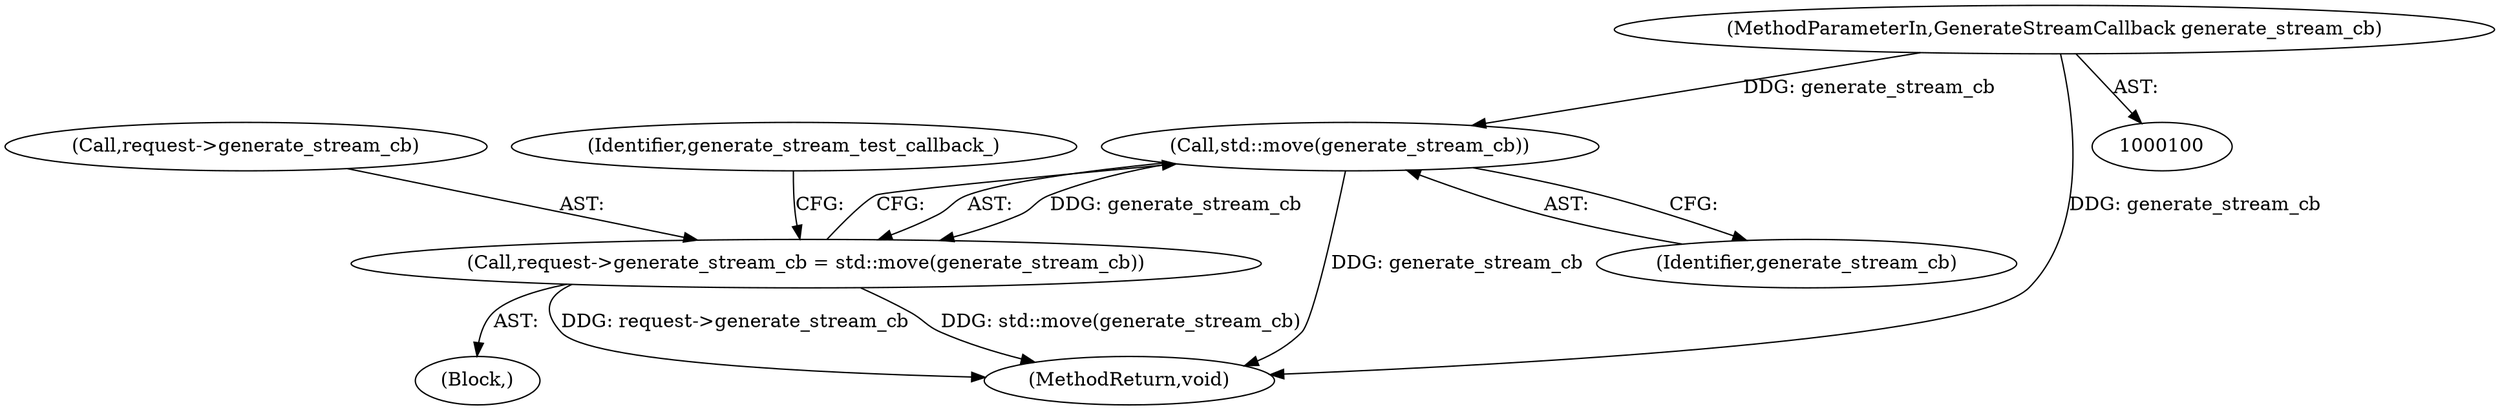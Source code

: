digraph "0_Chrome_971548cdca2d4c0a6fedd3db0c94372c2a27eac3_13@API" {
"1000138" [label="(Call,std::move(generate_stream_cb))"];
"1000108" [label="(MethodParameterIn,GenerateStreamCallback generate_stream_cb)"];
"1000134" [label="(Call,request->generate_stream_cb = std::move(generate_stream_cb))"];
"1000135" [label="(Call,request->generate_stream_cb)"];
"1000134" [label="(Call,request->generate_stream_cb = std::move(generate_stream_cb))"];
"1000141" [label="(Identifier,generate_stream_test_callback_)"];
"1000138" [label="(Call,std::move(generate_stream_cb))"];
"1000111" [label="(Block,)"];
"1000108" [label="(MethodParameterIn,GenerateStreamCallback generate_stream_cb)"];
"1000158" [label="(MethodReturn,void)"];
"1000139" [label="(Identifier,generate_stream_cb)"];
"1000138" -> "1000134"  [label="AST: "];
"1000138" -> "1000139"  [label="CFG: "];
"1000139" -> "1000138"  [label="AST: "];
"1000134" -> "1000138"  [label="CFG: "];
"1000138" -> "1000158"  [label="DDG: generate_stream_cb"];
"1000138" -> "1000134"  [label="DDG: generate_stream_cb"];
"1000108" -> "1000138"  [label="DDG: generate_stream_cb"];
"1000108" -> "1000100"  [label="AST: "];
"1000108" -> "1000158"  [label="DDG: generate_stream_cb"];
"1000134" -> "1000111"  [label="AST: "];
"1000135" -> "1000134"  [label="AST: "];
"1000141" -> "1000134"  [label="CFG: "];
"1000134" -> "1000158"  [label="DDG: request->generate_stream_cb"];
"1000134" -> "1000158"  [label="DDG: std::move(generate_stream_cb)"];
}
